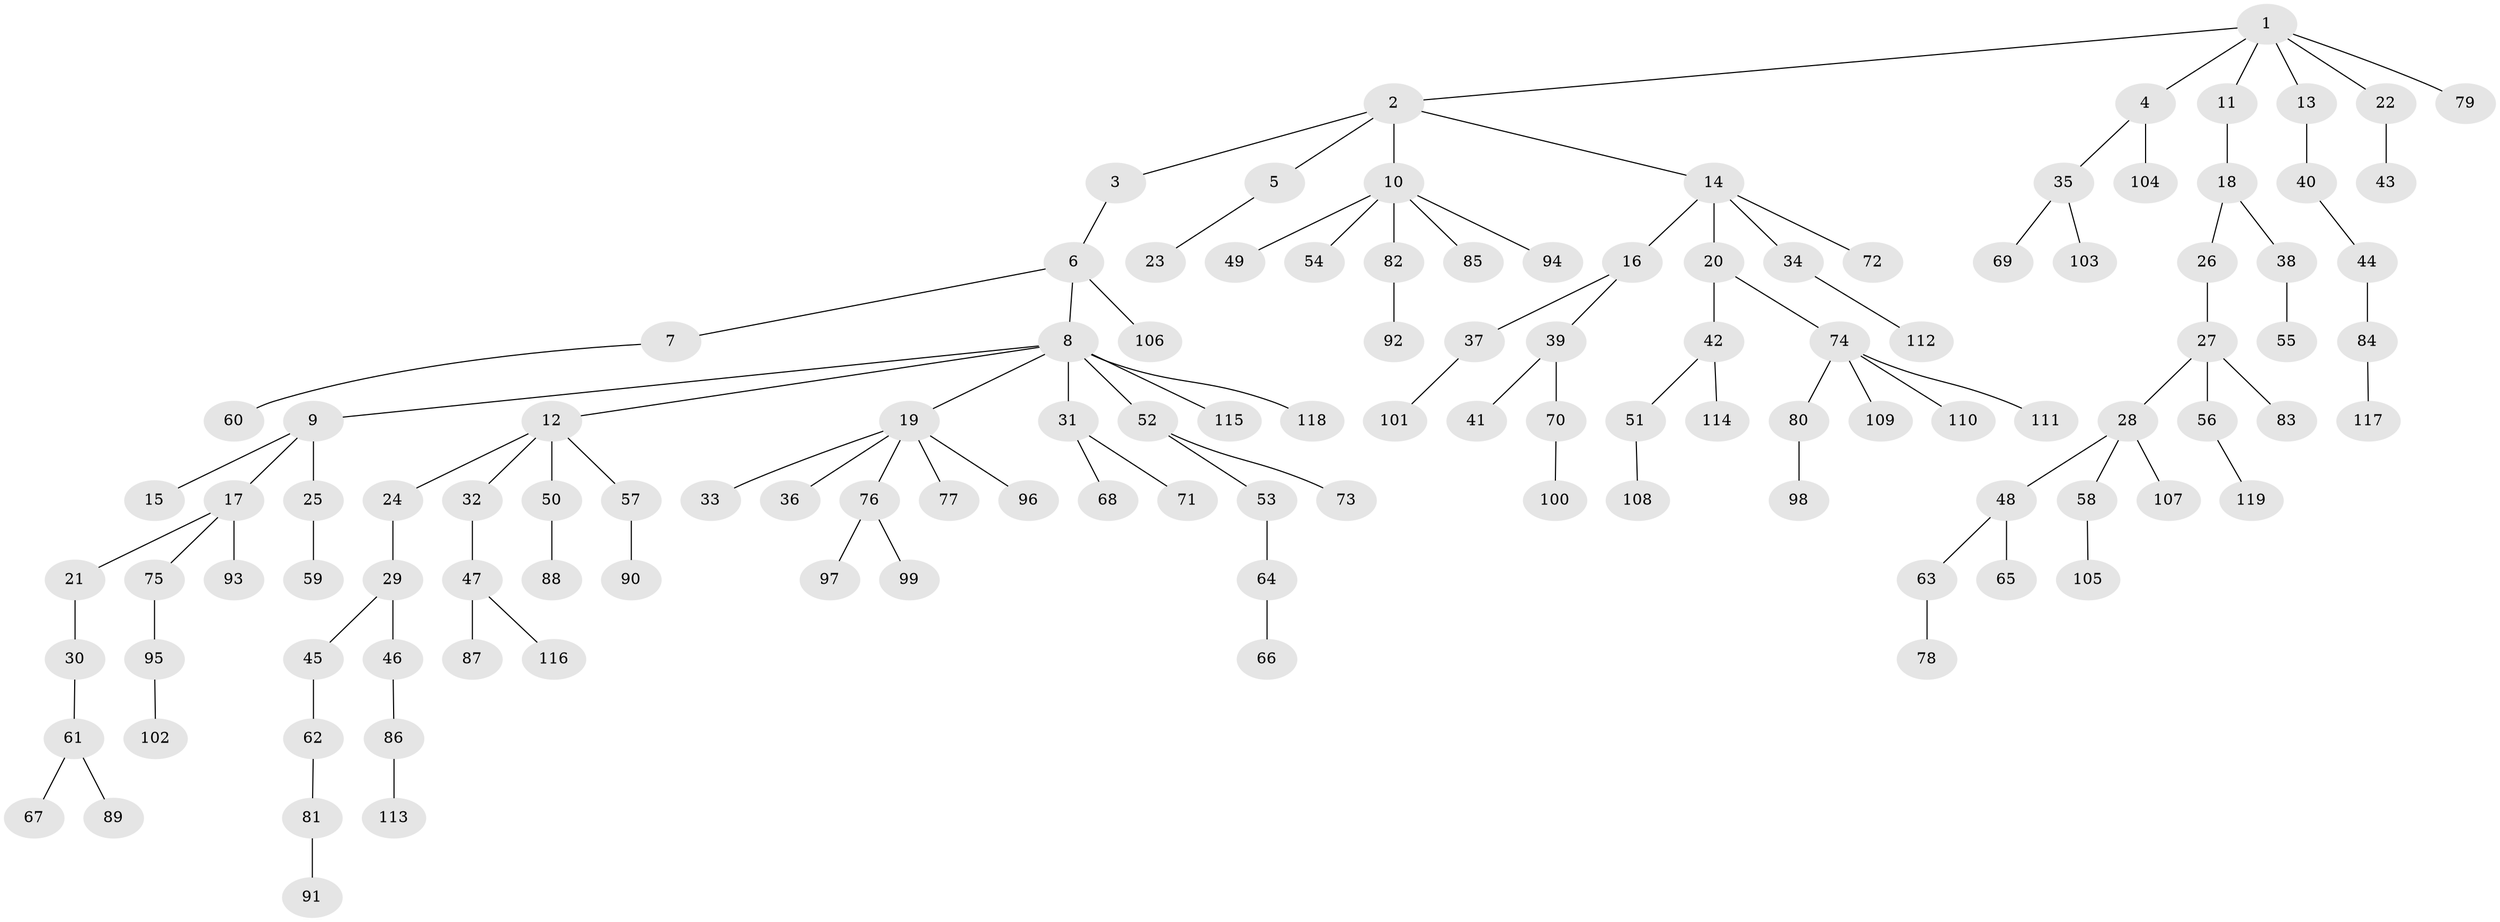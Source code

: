 // Generated by graph-tools (version 1.1) at 2025/52/03/09/25 04:52:24]
// undirected, 119 vertices, 118 edges
graph export_dot {
graph [start="1"]
  node [color=gray90,style=filled];
  1;
  2;
  3;
  4;
  5;
  6;
  7;
  8;
  9;
  10;
  11;
  12;
  13;
  14;
  15;
  16;
  17;
  18;
  19;
  20;
  21;
  22;
  23;
  24;
  25;
  26;
  27;
  28;
  29;
  30;
  31;
  32;
  33;
  34;
  35;
  36;
  37;
  38;
  39;
  40;
  41;
  42;
  43;
  44;
  45;
  46;
  47;
  48;
  49;
  50;
  51;
  52;
  53;
  54;
  55;
  56;
  57;
  58;
  59;
  60;
  61;
  62;
  63;
  64;
  65;
  66;
  67;
  68;
  69;
  70;
  71;
  72;
  73;
  74;
  75;
  76;
  77;
  78;
  79;
  80;
  81;
  82;
  83;
  84;
  85;
  86;
  87;
  88;
  89;
  90;
  91;
  92;
  93;
  94;
  95;
  96;
  97;
  98;
  99;
  100;
  101;
  102;
  103;
  104;
  105;
  106;
  107;
  108;
  109;
  110;
  111;
  112;
  113;
  114;
  115;
  116;
  117;
  118;
  119;
  1 -- 2;
  1 -- 4;
  1 -- 11;
  1 -- 13;
  1 -- 22;
  1 -- 79;
  2 -- 3;
  2 -- 5;
  2 -- 10;
  2 -- 14;
  3 -- 6;
  4 -- 35;
  4 -- 104;
  5 -- 23;
  6 -- 7;
  6 -- 8;
  6 -- 106;
  7 -- 60;
  8 -- 9;
  8 -- 12;
  8 -- 19;
  8 -- 31;
  8 -- 52;
  8 -- 115;
  8 -- 118;
  9 -- 15;
  9 -- 17;
  9 -- 25;
  10 -- 49;
  10 -- 54;
  10 -- 82;
  10 -- 85;
  10 -- 94;
  11 -- 18;
  12 -- 24;
  12 -- 32;
  12 -- 50;
  12 -- 57;
  13 -- 40;
  14 -- 16;
  14 -- 20;
  14 -- 34;
  14 -- 72;
  16 -- 37;
  16 -- 39;
  17 -- 21;
  17 -- 75;
  17 -- 93;
  18 -- 26;
  18 -- 38;
  19 -- 33;
  19 -- 36;
  19 -- 76;
  19 -- 77;
  19 -- 96;
  20 -- 42;
  20 -- 74;
  21 -- 30;
  22 -- 43;
  24 -- 29;
  25 -- 59;
  26 -- 27;
  27 -- 28;
  27 -- 56;
  27 -- 83;
  28 -- 48;
  28 -- 58;
  28 -- 107;
  29 -- 45;
  29 -- 46;
  30 -- 61;
  31 -- 68;
  31 -- 71;
  32 -- 47;
  34 -- 112;
  35 -- 69;
  35 -- 103;
  37 -- 101;
  38 -- 55;
  39 -- 41;
  39 -- 70;
  40 -- 44;
  42 -- 51;
  42 -- 114;
  44 -- 84;
  45 -- 62;
  46 -- 86;
  47 -- 87;
  47 -- 116;
  48 -- 63;
  48 -- 65;
  50 -- 88;
  51 -- 108;
  52 -- 53;
  52 -- 73;
  53 -- 64;
  56 -- 119;
  57 -- 90;
  58 -- 105;
  61 -- 67;
  61 -- 89;
  62 -- 81;
  63 -- 78;
  64 -- 66;
  70 -- 100;
  74 -- 80;
  74 -- 109;
  74 -- 110;
  74 -- 111;
  75 -- 95;
  76 -- 97;
  76 -- 99;
  80 -- 98;
  81 -- 91;
  82 -- 92;
  84 -- 117;
  86 -- 113;
  95 -- 102;
}
